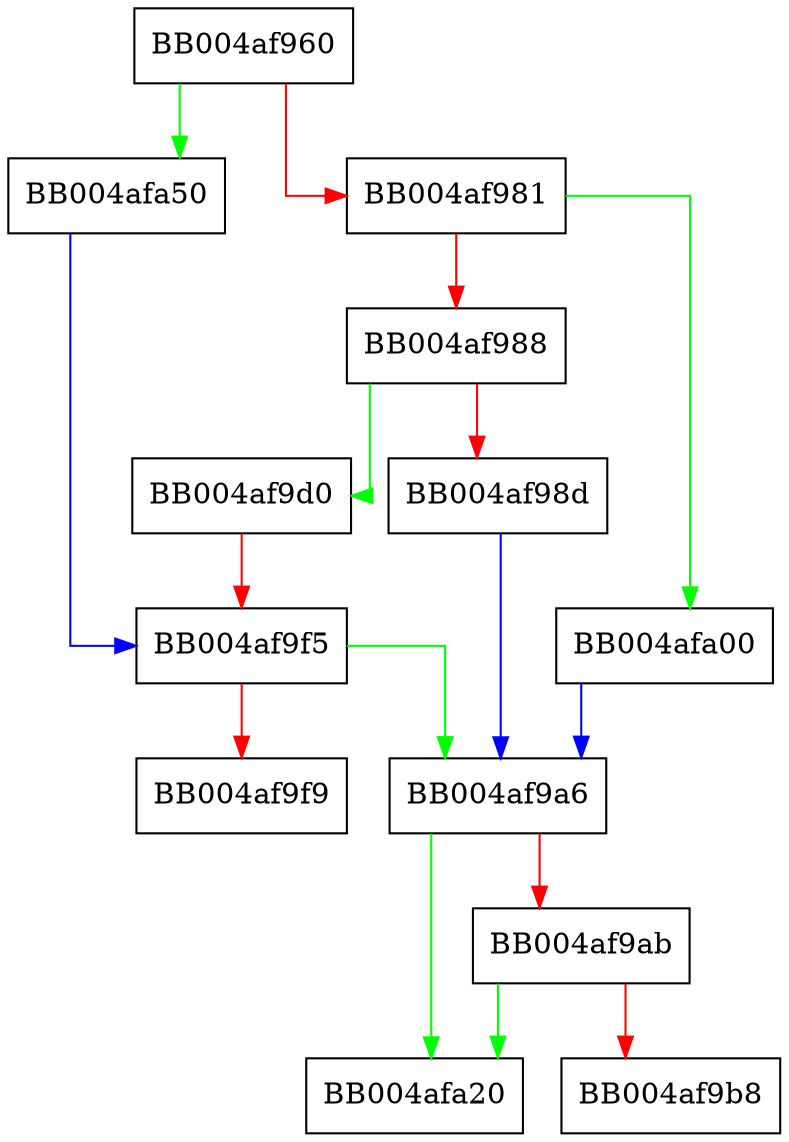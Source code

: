 digraph ossl_quic_get_rpoll_descriptor {
  node [shape="box"];
  graph [splines=ortho];
  BB004af960 -> BB004afa50 [color="green"];
  BB004af960 -> BB004af981 [color="red"];
  BB004af981 -> BB004afa00 [color="green"];
  BB004af981 -> BB004af988 [color="red"];
  BB004af988 -> BB004af9d0 [color="green"];
  BB004af988 -> BB004af98d [color="red"];
  BB004af98d -> BB004af9a6 [color="blue"];
  BB004af9a6 -> BB004afa20 [color="green"];
  BB004af9a6 -> BB004af9ab [color="red"];
  BB004af9ab -> BB004afa20 [color="green"];
  BB004af9ab -> BB004af9b8 [color="red"];
  BB004af9d0 -> BB004af9f5 [color="red"];
  BB004af9f5 -> BB004af9a6 [color="green"];
  BB004af9f5 -> BB004af9f9 [color="red"];
  BB004afa00 -> BB004af9a6 [color="blue"];
  BB004afa50 -> BB004af9f5 [color="blue"];
}